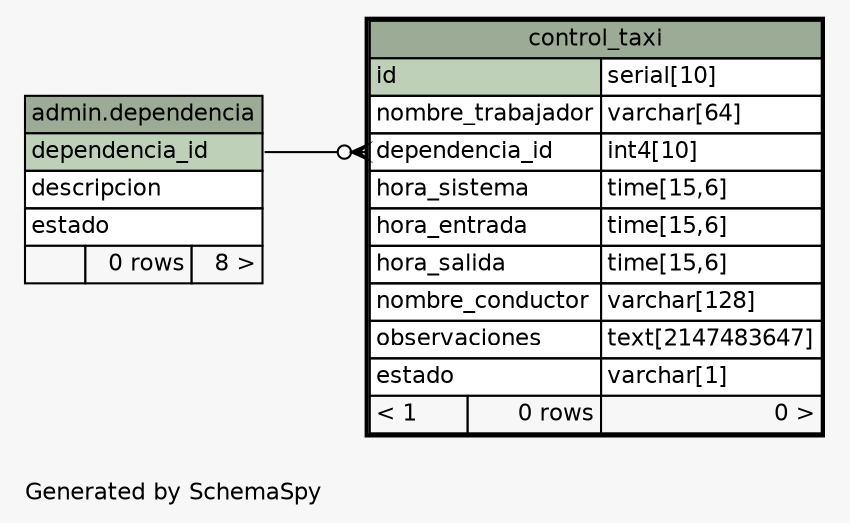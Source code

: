 // dot 2.26.3 on Linux 3.2.0-4-686-pae
// SchemaSpy rev 590
digraph "oneDegreeRelationshipsDiagram" {
  graph [
    rankdir="RL"
    bgcolor="#f7f7f7"
    label="\nGenerated by SchemaSpy"
    labeljust="l"
    nodesep="0.18"
    ranksep="0.46"
    fontname="Helvetica"
    fontsize="11"
  ];
  node [
    fontname="Helvetica"
    fontsize="11"
    shape="plaintext"
  ];
  edge [
    arrowsize="0.8"
  ];
  "control_taxi":"dependencia_id":w -> "admin.dependencia":"dependencia_id":e [arrowhead=none dir=back arrowtail=crowodot];
  "control_taxi" [
    label=<
    <TABLE BORDER="2" CELLBORDER="1" CELLSPACING="0" BGCOLOR="#ffffff">
      <TR><TD COLSPAN="3" BGCOLOR="#9bab96" ALIGN="CENTER">control_taxi</TD></TR>
      <TR><TD PORT="id" COLSPAN="2" BGCOLOR="#bed1b8" ALIGN="LEFT">id</TD><TD PORT="id.type" ALIGN="LEFT">serial[10]</TD></TR>
      <TR><TD PORT="nombre_trabajador" COLSPAN="2" ALIGN="LEFT">nombre_trabajador</TD><TD PORT="nombre_trabajador.type" ALIGN="LEFT">varchar[64]</TD></TR>
      <TR><TD PORT="dependencia_id" COLSPAN="2" ALIGN="LEFT">dependencia_id</TD><TD PORT="dependencia_id.type" ALIGN="LEFT">int4[10]</TD></TR>
      <TR><TD PORT="hora_sistema" COLSPAN="2" ALIGN="LEFT">hora_sistema</TD><TD PORT="hora_sistema.type" ALIGN="LEFT">time[15,6]</TD></TR>
      <TR><TD PORT="hora_entrada" COLSPAN="2" ALIGN="LEFT">hora_entrada</TD><TD PORT="hora_entrada.type" ALIGN="LEFT">time[15,6]</TD></TR>
      <TR><TD PORT="hora_salida" COLSPAN="2" ALIGN="LEFT">hora_salida</TD><TD PORT="hora_salida.type" ALIGN="LEFT">time[15,6]</TD></TR>
      <TR><TD PORT="nombre_conductor" COLSPAN="2" ALIGN="LEFT">nombre_conductor</TD><TD PORT="nombre_conductor.type" ALIGN="LEFT">varchar[128]</TD></TR>
      <TR><TD PORT="observaciones" COLSPAN="2" ALIGN="LEFT">observaciones</TD><TD PORT="observaciones.type" ALIGN="LEFT">text[2147483647]</TD></TR>
      <TR><TD PORT="estado" COLSPAN="2" ALIGN="LEFT">estado</TD><TD PORT="estado.type" ALIGN="LEFT">varchar[1]</TD></TR>
      <TR><TD ALIGN="LEFT" BGCOLOR="#f7f7f7">&lt; 1</TD><TD ALIGN="RIGHT" BGCOLOR="#f7f7f7">0 rows</TD><TD ALIGN="RIGHT" BGCOLOR="#f7f7f7">0 &gt;</TD></TR>
    </TABLE>>
    URL="control_taxi.html"
    tooltip="control_taxi"
  ];
  "admin.dependencia" [
    label=<
    <TABLE BORDER="0" CELLBORDER="1" CELLSPACING="0" BGCOLOR="#ffffff">
      <TR><TD COLSPAN="3" BGCOLOR="#9bab96" ALIGN="CENTER">admin.dependencia</TD></TR>
      <TR><TD PORT="dependencia_id" COLSPAN="3" BGCOLOR="#bed1b8" ALIGN="LEFT">dependencia_id</TD></TR>
      <TR><TD PORT="descripcion" COLSPAN="3" ALIGN="LEFT">descripcion</TD></TR>
      <TR><TD PORT="estado" COLSPAN="3" ALIGN="LEFT">estado</TD></TR>
      <TR><TD ALIGN="LEFT" BGCOLOR="#f7f7f7">  </TD><TD ALIGN="RIGHT" BGCOLOR="#f7f7f7">0 rows</TD><TD ALIGN="RIGHT" BGCOLOR="#f7f7f7">8 &gt;</TD></TR>
    </TABLE>>
    URL="../../admin/tables/dependencia.html"
    tooltip="admin.dependencia"
  ];
}
